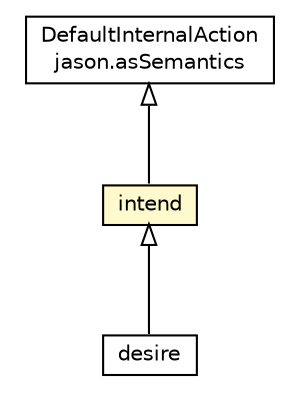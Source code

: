 #!/usr/local/bin/dot
#
# Class diagram 
# Generated by UMLGraph version R5_6_6-1-g9240c4 (http://www.umlgraph.org/)
#

digraph G {
	edge [fontname="Helvetica",fontsize=10,labelfontname="Helvetica",labelfontsize=10];
	node [fontname="Helvetica",fontsize=10,shape=plaintext];
	nodesep=0.25;
	ranksep=0.5;
	// jason.asSemantics.DefaultInternalAction
	c64164 [label=<<table title="jason.asSemantics.DefaultInternalAction" border="0" cellborder="1" cellspacing="0" cellpadding="2" port="p" href="../asSemantics/DefaultInternalAction.html">
		<tr><td><table border="0" cellspacing="0" cellpadding="1">
<tr><td align="center" balign="center"> DefaultInternalAction </td></tr>
<tr><td align="center" balign="center"> jason.asSemantics </td></tr>
		</table></td></tr>
		</table>>, URL="../asSemantics/DefaultInternalAction.html", fontname="Helvetica", fontcolor="black", fontsize=10.0];
	// jason.stdlib.intend
	c64369 [label=<<table title="jason.stdlib.intend" border="0" cellborder="1" cellspacing="0" cellpadding="2" port="p" bgcolor="lemonChiffon" href="./intend.html">
		<tr><td><table border="0" cellspacing="0" cellpadding="1">
<tr><td align="center" balign="center"> intend </td></tr>
		</table></td></tr>
		</table>>, URL="./intend.html", fontname="Helvetica", fontcolor="black", fontsize=10.0];
	// jason.stdlib.desire
	c64385 [label=<<table title="jason.stdlib.desire" border="0" cellborder="1" cellspacing="0" cellpadding="2" port="p" href="./desire.html">
		<tr><td><table border="0" cellspacing="0" cellpadding="1">
<tr><td align="center" balign="center"> desire </td></tr>
		</table></td></tr>
		</table>>, URL="./desire.html", fontname="Helvetica", fontcolor="black", fontsize=10.0];
	//jason.stdlib.intend extends jason.asSemantics.DefaultInternalAction
	c64164:p -> c64369:p [dir=back,arrowtail=empty];
	//jason.stdlib.desire extends jason.stdlib.intend
	c64369:p -> c64385:p [dir=back,arrowtail=empty];
}

